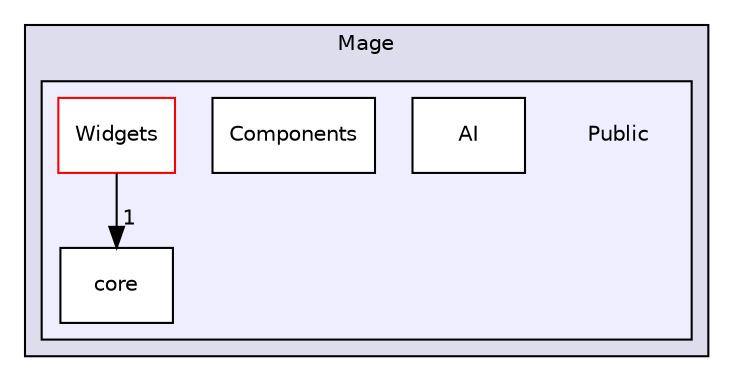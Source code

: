 digraph "D:/proyectos/UnrealEngine/Unreal Projects/Mage/Source/Mage/Public" {
  compound=true
  node [ fontsize="10", fontname="Helvetica"];
  edge [ labelfontsize="10", labelfontname="Helvetica"];
  subgraph clusterdir_b9b067d6d9c392be61d86fb541394fd1 {
    graph [ bgcolor="#ddddee", pencolor="black", label="Mage" fontname="Helvetica", fontsize="10", URL="dir_b9b067d6d9c392be61d86fb541394fd1.html"]
  subgraph clusterdir_baf05cd087e1fb98dbcab470cee9273d {
    graph [ bgcolor="#eeeeff", pencolor="black", label="" URL="dir_baf05cd087e1fb98dbcab470cee9273d.html"];
    dir_baf05cd087e1fb98dbcab470cee9273d [shape=plaintext label="Public"];
    dir_4611a619f65c82692b1823985d62cc4b [shape=box label="AI" color="black" fillcolor="white" style="filled" URL="dir_4611a619f65c82692b1823985d62cc4b.html"];
    dir_ebf6b6c1a55cf98c7efe8afb66123d03 [shape=box label="Components" color="black" fillcolor="white" style="filled" URL="dir_ebf6b6c1a55cf98c7efe8afb66123d03.html"];
    dir_6127e633ac394fe40277262d0c40a24a [shape=box label="core" color="black" fillcolor="white" style="filled" URL="dir_6127e633ac394fe40277262d0c40a24a.html"];
    dir_b477d441916640b79ca27fc9658e9a83 [shape=box label="Widgets" color="red" fillcolor="white" style="filled" URL="dir_b477d441916640b79ca27fc9658e9a83.html"];
  }
  }
  dir_b477d441916640b79ca27fc9658e9a83->dir_6127e633ac394fe40277262d0c40a24a [headlabel="1", labeldistance=1.5 headhref="dir_000017_000016.html"];
}
